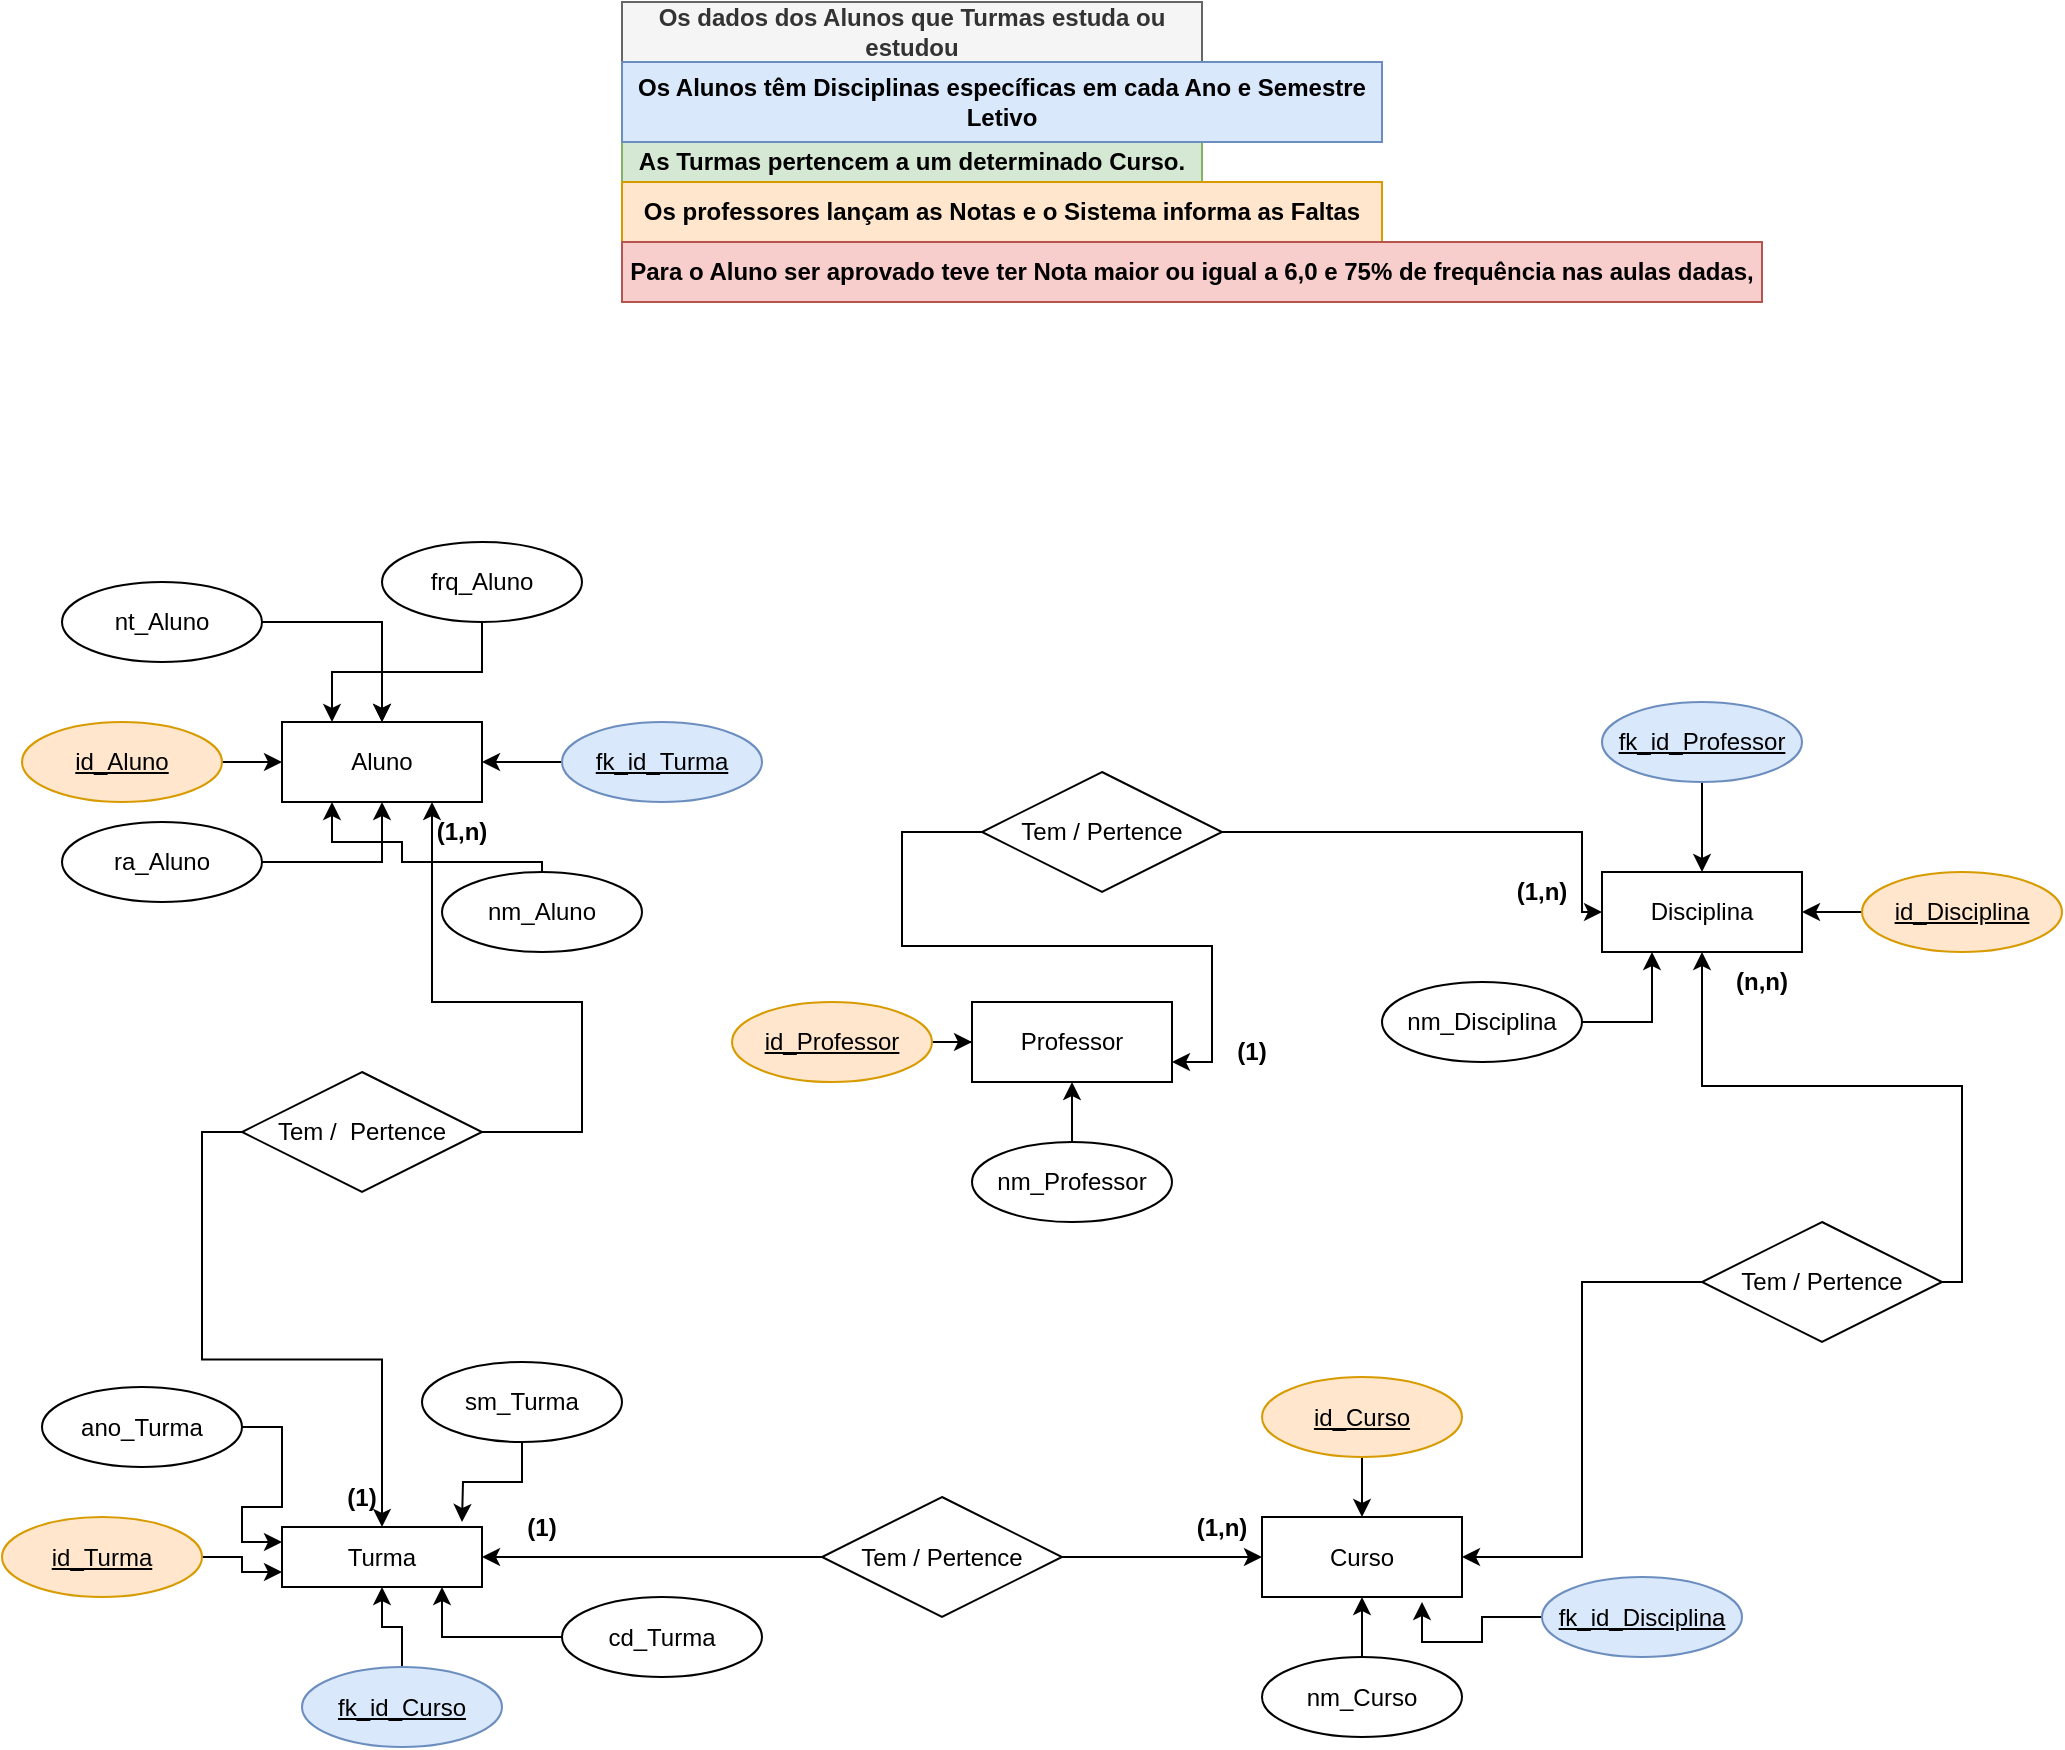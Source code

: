 <mxfile version="18.0.2" type="device"><diagram id="R2lEEEUBdFMjLlhIrx00" name="Page-1"><mxGraphModel dx="2071" dy="1744" grid="1" gridSize="10" guides="1" tooltips="1" connect="1" arrows="1" fold="1" page="1" pageScale="1" pageWidth="850" pageHeight="1100" math="0" shadow="0" extFonts="Permanent Marker^https://fonts.googleapis.com/css?family=Permanent+Marker"><root><mxCell id="0"/><mxCell id="1" parent="0"/><mxCell id="l17VZxCaO_DqScK0GJUM-1" value="Os dados dos Alunos que Turmas estuda ou estudou" style="text;html=1;align=center;verticalAlign=middle;whiteSpace=wrap;rounded=0;fontStyle=1;fillColor=#f5f5f5;fontColor=#333333;strokeColor=#666666;" parent="1" vertex="1"><mxGeometry x="140" y="-180" width="290" height="30" as="geometry"/></mxCell><mxCell id="l17VZxCaO_DqScK0GJUM-2" value="As Turmas pertencem a um determinado Curso." style="text;html=1;strokeColor=#82b366;fillColor=#d5e8d4;align=center;verticalAlign=middle;whiteSpace=wrap;rounded=0;fontStyle=1" parent="1" vertex="1"><mxGeometry x="140" y="-110" width="290" height="20" as="geometry"/></mxCell><mxCell id="l17VZxCaO_DqScK0GJUM-3" value="Os Alunos têm Disciplinas específicas em cada Ano e Semestre Letivo" style="text;html=1;strokeColor=#6c8ebf;fillColor=#dae8fc;align=center;verticalAlign=middle;whiteSpace=wrap;rounded=0;fontStyle=1;" parent="1" vertex="1"><mxGeometry x="140" y="-150" width="380" height="40" as="geometry"/></mxCell><mxCell id="l17VZxCaO_DqScK0GJUM-5" value="Os professores lançam as Notas e o Sistema informa as Faltas" style="text;html=1;strokeColor=#d79b00;fillColor=#ffe6cc;align=center;verticalAlign=middle;whiteSpace=wrap;rounded=0;fontStyle=1" parent="1" vertex="1"><mxGeometry x="140" y="-90" width="380" height="30" as="geometry"/></mxCell><mxCell id="l17VZxCaO_DqScK0GJUM-6" value="Para o Aluno ser aprovado teve ter Nota maior ou igual a 6,0 e 75% de frequência nas aulas dadas," style="text;html=1;strokeColor=#b85450;fillColor=#f8cecc;align=center;verticalAlign=middle;whiteSpace=wrap;rounded=0;fontStyle=1" parent="1" vertex="1"><mxGeometry x="140" y="-60" width="570" height="30" as="geometry"/></mxCell><mxCell id="l17VZxCaO_DqScK0GJUM-8" value="Aluno" style="whiteSpace=wrap;html=1;align=center;" parent="1" vertex="1"><mxGeometry x="-30" y="180" width="100" height="40" as="geometry"/></mxCell><mxCell id="l17VZxCaO_DqScK0GJUM-9" value="Turma" style="whiteSpace=wrap;html=1;align=center;" parent="1" vertex="1"><mxGeometry x="-30" y="582.5" width="100" height="30" as="geometry"/></mxCell><mxCell id="l17VZxCaO_DqScK0GJUM-10" value="Professor" style="whiteSpace=wrap;html=1;align=center;" parent="1" vertex="1"><mxGeometry x="315" y="320" width="100" height="40" as="geometry"/></mxCell><mxCell id="l17VZxCaO_DqScK0GJUM-11" value="Curso" style="whiteSpace=wrap;html=1;align=center;" parent="1" vertex="1"><mxGeometry x="460" y="577.5" width="100" height="40" as="geometry"/></mxCell><mxCell id="l17VZxCaO_DqScK0GJUM-12" value="Disciplina" style="whiteSpace=wrap;html=1;align=center;" parent="1" vertex="1"><mxGeometry x="630" y="255" width="100" height="40" as="geometry"/></mxCell><mxCell id="l17VZxCaO_DqScK0GJUM-43" style="edgeStyle=orthogonalEdgeStyle;rounded=0;orthogonalLoop=1;jettySize=auto;html=1;entryX=0.25;entryY=1;entryDx=0;entryDy=0;" parent="1" source="l17VZxCaO_DqScK0GJUM-14" target="l17VZxCaO_DqScK0GJUM-8" edge="1"><mxGeometry relative="1" as="geometry"><Array as="points"><mxPoint x="100" y="250"/><mxPoint x="30" y="250"/><mxPoint x="30" y="240"/><mxPoint x="-5" y="240"/></Array></mxGeometry></mxCell><mxCell id="l17VZxCaO_DqScK0GJUM-14" value="nm_Aluno" style="ellipse;whiteSpace=wrap;html=1;align=center;" parent="1" vertex="1"><mxGeometry x="50" y="255" width="100" height="40" as="geometry"/></mxCell><mxCell id="l17VZxCaO_DqScK0GJUM-42" style="edgeStyle=orthogonalEdgeStyle;rounded=0;orthogonalLoop=1;jettySize=auto;html=1;" parent="1" source="l17VZxCaO_DqScK0GJUM-15" target="l17VZxCaO_DqScK0GJUM-8" edge="1"><mxGeometry relative="1" as="geometry"/></mxCell><mxCell id="l17VZxCaO_DqScK0GJUM-15" value="ra_Aluno" style="ellipse;whiteSpace=wrap;html=1;align=center;" parent="1" vertex="1"><mxGeometry x="-140" y="230" width="100" height="40" as="geometry"/></mxCell><mxCell id="l17VZxCaO_DqScK0GJUM-88" style="edgeStyle=orthogonalEdgeStyle;rounded=0;orthogonalLoop=1;jettySize=auto;html=1;entryX=0.25;entryY=1;entryDx=0;entryDy=0;" parent="1" source="l17VZxCaO_DqScK0GJUM-16" target="l17VZxCaO_DqScK0GJUM-12" edge="1"><mxGeometry relative="1" as="geometry"/></mxCell><mxCell id="l17VZxCaO_DqScK0GJUM-16" value="nm_Disciplina" style="ellipse;whiteSpace=wrap;html=1;align=center;" parent="1" vertex="1"><mxGeometry x="520" y="310" width="100" height="40" as="geometry"/></mxCell><mxCell id="l17VZxCaO_DqScK0GJUM-56" style="edgeStyle=orthogonalEdgeStyle;rounded=0;orthogonalLoop=1;jettySize=auto;html=1;" parent="1" source="l17VZxCaO_DqScK0GJUM-17" target="l17VZxCaO_DqScK0GJUM-12" edge="1"><mxGeometry relative="1" as="geometry"/></mxCell><mxCell id="l17VZxCaO_DqScK0GJUM-17" value="&lt;u&gt;id_Disciplina&lt;/u&gt;" style="ellipse;whiteSpace=wrap;html=1;align=center;fillColor=#ffe6cc;strokeColor=#d79b00;" parent="1" vertex="1"><mxGeometry x="760" y="255" width="100" height="40" as="geometry"/></mxCell><mxCell id="l17VZxCaO_DqScK0GJUM-54" style="edgeStyle=orthogonalEdgeStyle;rounded=0;orthogonalLoop=1;jettySize=auto;html=1;" parent="1" source="l17VZxCaO_DqScK0GJUM-18" target="l17VZxCaO_DqScK0GJUM-9" edge="1"><mxGeometry relative="1" as="geometry"><Array as="points"><mxPoint x="50" y="638"/></Array></mxGeometry></mxCell><mxCell id="l17VZxCaO_DqScK0GJUM-18" value="cd_Turma" style="ellipse;whiteSpace=wrap;html=1;align=center;" parent="1" vertex="1"><mxGeometry x="110" y="617.5" width="100" height="40" as="geometry"/></mxCell><mxCell id="l17VZxCaO_DqScK0GJUM-48" style="edgeStyle=orthogonalEdgeStyle;rounded=0;orthogonalLoop=1;jettySize=auto;html=1;" parent="1" source="l17VZxCaO_DqScK0GJUM-19" target="l17VZxCaO_DqScK0GJUM-11" edge="1"><mxGeometry relative="1" as="geometry"/></mxCell><mxCell id="l17VZxCaO_DqScK0GJUM-19" value="nm_Curso" style="ellipse;whiteSpace=wrap;html=1;align=center;" parent="1" vertex="1"><mxGeometry x="460" y="647.5" width="100" height="40" as="geometry"/></mxCell><mxCell id="l17VZxCaO_DqScK0GJUM-50" style="edgeStyle=orthogonalEdgeStyle;rounded=0;orthogonalLoop=1;jettySize=auto;html=1;" parent="1" source="l17VZxCaO_DqScK0GJUM-20" target="l17VZxCaO_DqScK0GJUM-10" edge="1"><mxGeometry relative="1" as="geometry"/></mxCell><mxCell id="l17VZxCaO_DqScK0GJUM-20" value="nm_Professor" style="ellipse;whiteSpace=wrap;html=1;align=center;" parent="1" vertex="1"><mxGeometry x="315" y="390" width="100" height="40" as="geometry"/></mxCell><mxCell id="l17VZxCaO_DqScK0GJUM-49" style="edgeStyle=orthogonalEdgeStyle;rounded=0;orthogonalLoop=1;jettySize=auto;html=1;" parent="1" source="l17VZxCaO_DqScK0GJUM-21" target="l17VZxCaO_DqScK0GJUM-10" edge="1"><mxGeometry relative="1" as="geometry"/></mxCell><mxCell id="l17VZxCaO_DqScK0GJUM-21" value="&lt;u&gt;id_Professor&lt;/u&gt;" style="ellipse;whiteSpace=wrap;html=1;align=center;fillColor=#ffe6cc;strokeColor=#d79b00;" parent="1" vertex="1"><mxGeometry x="195" y="320" width="100" height="40" as="geometry"/></mxCell><mxCell id="l17VZxCaO_DqScK0GJUM-39" style="edgeStyle=orthogonalEdgeStyle;rounded=0;orthogonalLoop=1;jettySize=auto;html=1;" parent="1" source="l17VZxCaO_DqScK0GJUM-22" target="l17VZxCaO_DqScK0GJUM-8" edge="1"><mxGeometry relative="1" as="geometry"/></mxCell><mxCell id="l17VZxCaO_DqScK0GJUM-22" value="nt_Aluno" style="ellipse;whiteSpace=wrap;html=1;align=center;" parent="1" vertex="1"><mxGeometry x="-140" y="110" width="100" height="40" as="geometry"/></mxCell><mxCell id="l17VZxCaO_DqScK0GJUM-40" style="edgeStyle=orthogonalEdgeStyle;rounded=0;orthogonalLoop=1;jettySize=auto;html=1;" parent="1" source="l17VZxCaO_DqScK0GJUM-23" target="l17VZxCaO_DqScK0GJUM-8" edge="1"><mxGeometry relative="1" as="geometry"/></mxCell><mxCell id="l17VZxCaO_DqScK0GJUM-45" style="edgeStyle=orthogonalEdgeStyle;rounded=0;orthogonalLoop=1;jettySize=auto;html=1;entryX=0.25;entryY=0;entryDx=0;entryDy=0;" parent="1" source="l17VZxCaO_DqScK0GJUM-23" target="l17VZxCaO_DqScK0GJUM-8" edge="1"><mxGeometry relative="1" as="geometry"/></mxCell><mxCell id="l17VZxCaO_DqScK0GJUM-23" value="frq_Aluno" style="ellipse;whiteSpace=wrap;html=1;align=center;" parent="1" vertex="1"><mxGeometry x="20" y="90" width="100" height="40" as="geometry"/></mxCell><mxCell id="l17VZxCaO_DqScK0GJUM-44" style="edgeStyle=orthogonalEdgeStyle;rounded=0;orthogonalLoop=1;jettySize=auto;html=1;" parent="1" source="l17VZxCaO_DqScK0GJUM-27" target="l17VZxCaO_DqScK0GJUM-8" edge="1"><mxGeometry relative="1" as="geometry"/></mxCell><mxCell id="l17VZxCaO_DqScK0GJUM-27" value="fk_id_Turma" style="ellipse;whiteSpace=wrap;html=1;align=center;fontStyle=4;fillColor=#dae8fc;strokeColor=#6c8ebf;" parent="1" vertex="1"><mxGeometry x="110" y="180" width="100" height="40" as="geometry"/></mxCell><mxCell id="Dh7Gm7HJtMxxOoEu4Obb-2" style="edgeStyle=orthogonalEdgeStyle;rounded=0;orthogonalLoop=1;jettySize=auto;html=1;" parent="1" source="l17VZxCaO_DqScK0GJUM-29" edge="1"><mxGeometry relative="1" as="geometry"><mxPoint x="60" y="580" as="targetPoint"/></mxGeometry></mxCell><mxCell id="l17VZxCaO_DqScK0GJUM-29" value="sm_Turma" style="ellipse;whiteSpace=wrap;html=1;align=center;" parent="1" vertex="1"><mxGeometry x="40" y="500" width="100" height="40" as="geometry"/></mxCell><mxCell id="l17VZxCaO_DqScK0GJUM-52" style="edgeStyle=orthogonalEdgeStyle;rounded=0;orthogonalLoop=1;jettySize=auto;html=1;entryX=0.5;entryY=1;entryDx=0;entryDy=0;" parent="1" source="l17VZxCaO_DqScK0GJUM-31" target="l17VZxCaO_DqScK0GJUM-9" edge="1"><mxGeometry relative="1" as="geometry"/></mxCell><mxCell id="l17VZxCaO_DqScK0GJUM-31" value="fk_id_Curso" style="ellipse;whiteSpace=wrap;html=1;align=center;fontStyle=4;fillColor=#dae8fc;strokeColor=#6c8ebf;" parent="1" vertex="1"><mxGeometry x="-20" y="652.5" width="100" height="40" as="geometry"/></mxCell><mxCell id="l17VZxCaO_DqScK0GJUM-100" style="edgeStyle=orthogonalEdgeStyle;rounded=0;orthogonalLoop=1;jettySize=auto;html=1;entryX=0;entryY=0.75;entryDx=0;entryDy=0;" parent="1" source="l17VZxCaO_DqScK0GJUM-32" target="l17VZxCaO_DqScK0GJUM-9" edge="1"><mxGeometry relative="1" as="geometry"/></mxCell><mxCell id="l17VZxCaO_DqScK0GJUM-32" value="id_Turma" style="ellipse;whiteSpace=wrap;html=1;align=center;fontStyle=4;fillColor=#ffe6cc;strokeColor=#d79b00;" parent="1" vertex="1"><mxGeometry x="-170" y="577.5" width="100" height="40" as="geometry"/></mxCell><mxCell id="l17VZxCaO_DqScK0GJUM-41" style="edgeStyle=orthogonalEdgeStyle;rounded=0;orthogonalLoop=1;jettySize=auto;html=1;" parent="1" source="l17VZxCaO_DqScK0GJUM-33" target="l17VZxCaO_DqScK0GJUM-8" edge="1"><mxGeometry relative="1" as="geometry"/></mxCell><mxCell id="l17VZxCaO_DqScK0GJUM-33" value="id_Aluno" style="ellipse;whiteSpace=wrap;html=1;align=center;fontStyle=4;fillColor=#ffe6cc;strokeColor=#d79b00;" parent="1" vertex="1"><mxGeometry x="-160" y="180" width="100" height="40" as="geometry"/></mxCell><mxCell id="l17VZxCaO_DqScK0GJUM-46" style="edgeStyle=orthogonalEdgeStyle;rounded=0;orthogonalLoop=1;jettySize=auto;html=1;entryX=0.5;entryY=0;entryDx=0;entryDy=0;" parent="1" source="l17VZxCaO_DqScK0GJUM-35" target="l17VZxCaO_DqScK0GJUM-11" edge="1"><mxGeometry relative="1" as="geometry"/></mxCell><mxCell id="l17VZxCaO_DqScK0GJUM-35" value="id_Curso" style="ellipse;whiteSpace=wrap;html=1;align=center;fontStyle=4;fillColor=#ffe6cc;strokeColor=#d79b00;" parent="1" vertex="1"><mxGeometry x="460" y="507.5" width="100" height="40" as="geometry"/></mxCell><mxCell id="l17VZxCaO_DqScK0GJUM-47" style="edgeStyle=orthogonalEdgeStyle;rounded=0;orthogonalLoop=1;jettySize=auto;html=1;" parent="1" source="l17VZxCaO_DqScK0GJUM-36" edge="1"><mxGeometry relative="1" as="geometry"><mxPoint x="540" y="620" as="targetPoint"/><Array as="points"><mxPoint x="570" y="628"/><mxPoint x="570" y="640"/><mxPoint x="540" y="640"/></Array></mxGeometry></mxCell><mxCell id="l17VZxCaO_DqScK0GJUM-36" value="fk_id_Disciplina" style="ellipse;whiteSpace=wrap;html=1;align=center;fontStyle=4;fillColor=#dae8fc;strokeColor=#6c8ebf;" parent="1" vertex="1"><mxGeometry x="600" y="607.5" width="100" height="40" as="geometry"/></mxCell><mxCell id="l17VZxCaO_DqScK0GJUM-58" style="edgeStyle=orthogonalEdgeStyle;rounded=0;orthogonalLoop=1;jettySize=auto;html=1;" parent="1" source="l17VZxCaO_DqScK0GJUM-37" target="l17VZxCaO_DqScK0GJUM-12" edge="1"><mxGeometry relative="1" as="geometry"/></mxCell><mxCell id="l17VZxCaO_DqScK0GJUM-37" value="fk_id_Professor" style="ellipse;whiteSpace=wrap;html=1;align=center;fontStyle=4;fillColor=#dae8fc;strokeColor=#6c8ebf;" parent="1" vertex="1"><mxGeometry x="630" y="170" width="100" height="40" as="geometry"/></mxCell><mxCell id="l17VZxCaO_DqScK0GJUM-65" style="edgeStyle=orthogonalEdgeStyle;rounded=0;orthogonalLoop=1;jettySize=auto;html=1;entryX=0.75;entryY=1;entryDx=0;entryDy=0;" parent="1" source="l17VZxCaO_DqScK0GJUM-59" target="l17VZxCaO_DqScK0GJUM-8" edge="1"><mxGeometry relative="1" as="geometry"><Array as="points"><mxPoint x="120" y="385"/><mxPoint x="120" y="320"/><mxPoint x="45" y="320"/></Array></mxGeometry></mxCell><mxCell id="l17VZxCaO_DqScK0GJUM-66" style="edgeStyle=orthogonalEdgeStyle;rounded=0;orthogonalLoop=1;jettySize=auto;html=1;exitX=0;exitY=0.5;exitDx=0;exitDy=0;entryX=0.5;entryY=0;entryDx=0;entryDy=0;" parent="1" source="l17VZxCaO_DqScK0GJUM-59" target="l17VZxCaO_DqScK0GJUM-9" edge="1"><mxGeometry relative="1" as="geometry"/></mxCell><mxCell id="l17VZxCaO_DqScK0GJUM-59" value="Tem /&amp;nbsp; Pertence" style="shape=rhombus;perimeter=rhombusPerimeter;whiteSpace=wrap;html=1;align=center;" parent="1" vertex="1"><mxGeometry x="-50" y="355" width="120" height="60" as="geometry"/></mxCell><mxCell id="l17VZxCaO_DqScK0GJUM-63" value="(1,n)" style="text;html=1;strokeColor=none;fillColor=none;align=center;verticalAlign=middle;whiteSpace=wrap;rounded=0;fontStyle=1" parent="1" vertex="1"><mxGeometry x="30" y="220" width="60" height="30" as="geometry"/></mxCell><mxCell id="l17VZxCaO_DqScK0GJUM-67" value="(1)" style="text;html=1;strokeColor=none;fillColor=none;align=center;verticalAlign=middle;whiteSpace=wrap;rounded=0;fontStyle=1" parent="1" vertex="1"><mxGeometry x="-20" y="552.5" width="60" height="30" as="geometry"/></mxCell><mxCell id="l17VZxCaO_DqScK0GJUM-71" style="edgeStyle=orthogonalEdgeStyle;rounded=0;orthogonalLoop=1;jettySize=auto;html=1;entryX=1;entryY=0.5;entryDx=0;entryDy=0;" parent="1" source="l17VZxCaO_DqScK0GJUM-70" target="l17VZxCaO_DqScK0GJUM-9" edge="1"><mxGeometry relative="1" as="geometry"/></mxCell><mxCell id="l17VZxCaO_DqScK0GJUM-72" style="edgeStyle=orthogonalEdgeStyle;rounded=0;orthogonalLoop=1;jettySize=auto;html=1;" parent="1" source="l17VZxCaO_DqScK0GJUM-70" target="l17VZxCaO_DqScK0GJUM-11" edge="1"><mxGeometry relative="1" as="geometry"/></mxCell><mxCell id="l17VZxCaO_DqScK0GJUM-70" value="Tem / Pertence" style="shape=rhombus;perimeter=rhombusPerimeter;whiteSpace=wrap;html=1;align=center;" parent="1" vertex="1"><mxGeometry x="240" y="567.5" width="120" height="60" as="geometry"/></mxCell><mxCell id="l17VZxCaO_DqScK0GJUM-73" value="(1,n)" style="text;html=1;strokeColor=none;fillColor=none;align=center;verticalAlign=middle;whiteSpace=wrap;rounded=0;fontStyle=1" parent="1" vertex="1"><mxGeometry x="410" y="567.5" width="60" height="30" as="geometry"/></mxCell><mxCell id="l17VZxCaO_DqScK0GJUM-74" value="(1)" style="text;html=1;strokeColor=none;fillColor=none;align=center;verticalAlign=middle;whiteSpace=wrap;rounded=0;fontStyle=1" parent="1" vertex="1"><mxGeometry x="70" y="567.5" width="60" height="30" as="geometry"/></mxCell><mxCell id="l17VZxCaO_DqScK0GJUM-79" style="edgeStyle=orthogonalEdgeStyle;rounded=0;orthogonalLoop=1;jettySize=auto;html=1;entryX=1;entryY=0.5;entryDx=0;entryDy=0;" parent="1" source="l17VZxCaO_DqScK0GJUM-75" target="l17VZxCaO_DqScK0GJUM-11" edge="1"><mxGeometry relative="1" as="geometry"/></mxCell><mxCell id="l17VZxCaO_DqScK0GJUM-81" style="edgeStyle=orthogonalEdgeStyle;rounded=0;orthogonalLoop=1;jettySize=auto;html=1;entryX=0.5;entryY=1;entryDx=0;entryDy=0;" parent="1" source="l17VZxCaO_DqScK0GJUM-75" target="l17VZxCaO_DqScK0GJUM-12" edge="1"><mxGeometry relative="1" as="geometry"><Array as="points"><mxPoint x="810" y="460"/><mxPoint x="810" y="362"/><mxPoint x="680" y="362"/></Array></mxGeometry></mxCell><mxCell id="l17VZxCaO_DqScK0GJUM-75" value="Tem / Pertence" style="shape=rhombus;perimeter=rhombusPerimeter;whiteSpace=wrap;html=1;align=center;" parent="1" vertex="1"><mxGeometry x="680" y="430" width="120" height="60" as="geometry"/></mxCell><mxCell id="l17VZxCaO_DqScK0GJUM-84" value="(n,n)" style="text;html=1;strokeColor=none;fillColor=none;align=center;verticalAlign=middle;whiteSpace=wrap;rounded=0;fontStyle=1" parent="1" vertex="1"><mxGeometry x="680" y="295" width="60" height="30" as="geometry"/></mxCell><mxCell id="l17VZxCaO_DqScK0GJUM-87" style="edgeStyle=orthogonalEdgeStyle;rounded=0;orthogonalLoop=1;jettySize=auto;html=1;" parent="1" source="l17VZxCaO_DqScK0GJUM-85" target="l17VZxCaO_DqScK0GJUM-12" edge="1"><mxGeometry relative="1" as="geometry"><mxPoint x="660" y="235" as="targetPoint"/><Array as="points"><mxPoint x="620" y="235"/><mxPoint x="620" y="275"/></Array></mxGeometry></mxCell><mxCell id="l17VZxCaO_DqScK0GJUM-92" style="edgeStyle=orthogonalEdgeStyle;rounded=0;orthogonalLoop=1;jettySize=auto;html=1;entryX=1;entryY=0.75;entryDx=0;entryDy=0;" parent="1" source="l17VZxCaO_DqScK0GJUM-85" target="l17VZxCaO_DqScK0GJUM-10" edge="1"><mxGeometry relative="1" as="geometry"><Array as="points"><mxPoint x="280" y="235"/><mxPoint x="280" y="292"/><mxPoint x="435" y="292"/><mxPoint x="435" y="350"/></Array></mxGeometry></mxCell><mxCell id="l17VZxCaO_DqScK0GJUM-85" value="Tem / Pertence" style="shape=rhombus;perimeter=rhombusPerimeter;whiteSpace=wrap;html=1;align=center;" parent="1" vertex="1"><mxGeometry x="320" y="205" width="120" height="60" as="geometry"/></mxCell><mxCell id="l17VZxCaO_DqScK0GJUM-89" value="(1,n)" style="text;html=1;strokeColor=none;fillColor=none;align=center;verticalAlign=middle;whiteSpace=wrap;rounded=0;fontStyle=1" parent="1" vertex="1"><mxGeometry x="570" y="250" width="60" height="30" as="geometry"/></mxCell><mxCell id="l17VZxCaO_DqScK0GJUM-82" value="(1)" style="text;html=1;strokeColor=none;fillColor=none;align=center;verticalAlign=middle;whiteSpace=wrap;rounded=0;fontStyle=1" parent="1" vertex="1"><mxGeometry x="425" y="330" width="60" height="30" as="geometry"/></mxCell><mxCell id="l17VZxCaO_DqScK0GJUM-98" style="edgeStyle=orthogonalEdgeStyle;rounded=0;orthogonalLoop=1;jettySize=auto;html=1;entryX=0;entryY=0.25;entryDx=0;entryDy=0;" parent="1" source="l17VZxCaO_DqScK0GJUM-95" target="l17VZxCaO_DqScK0GJUM-9" edge="1"><mxGeometry relative="1" as="geometry"/></mxCell><mxCell id="l17VZxCaO_DqScK0GJUM-95" value="ano_Turma" style="ellipse;whiteSpace=wrap;html=1;align=center;" parent="1" vertex="1"><mxGeometry x="-150" y="512.5" width="100" height="40" as="geometry"/></mxCell></root></mxGraphModel></diagram></mxfile>